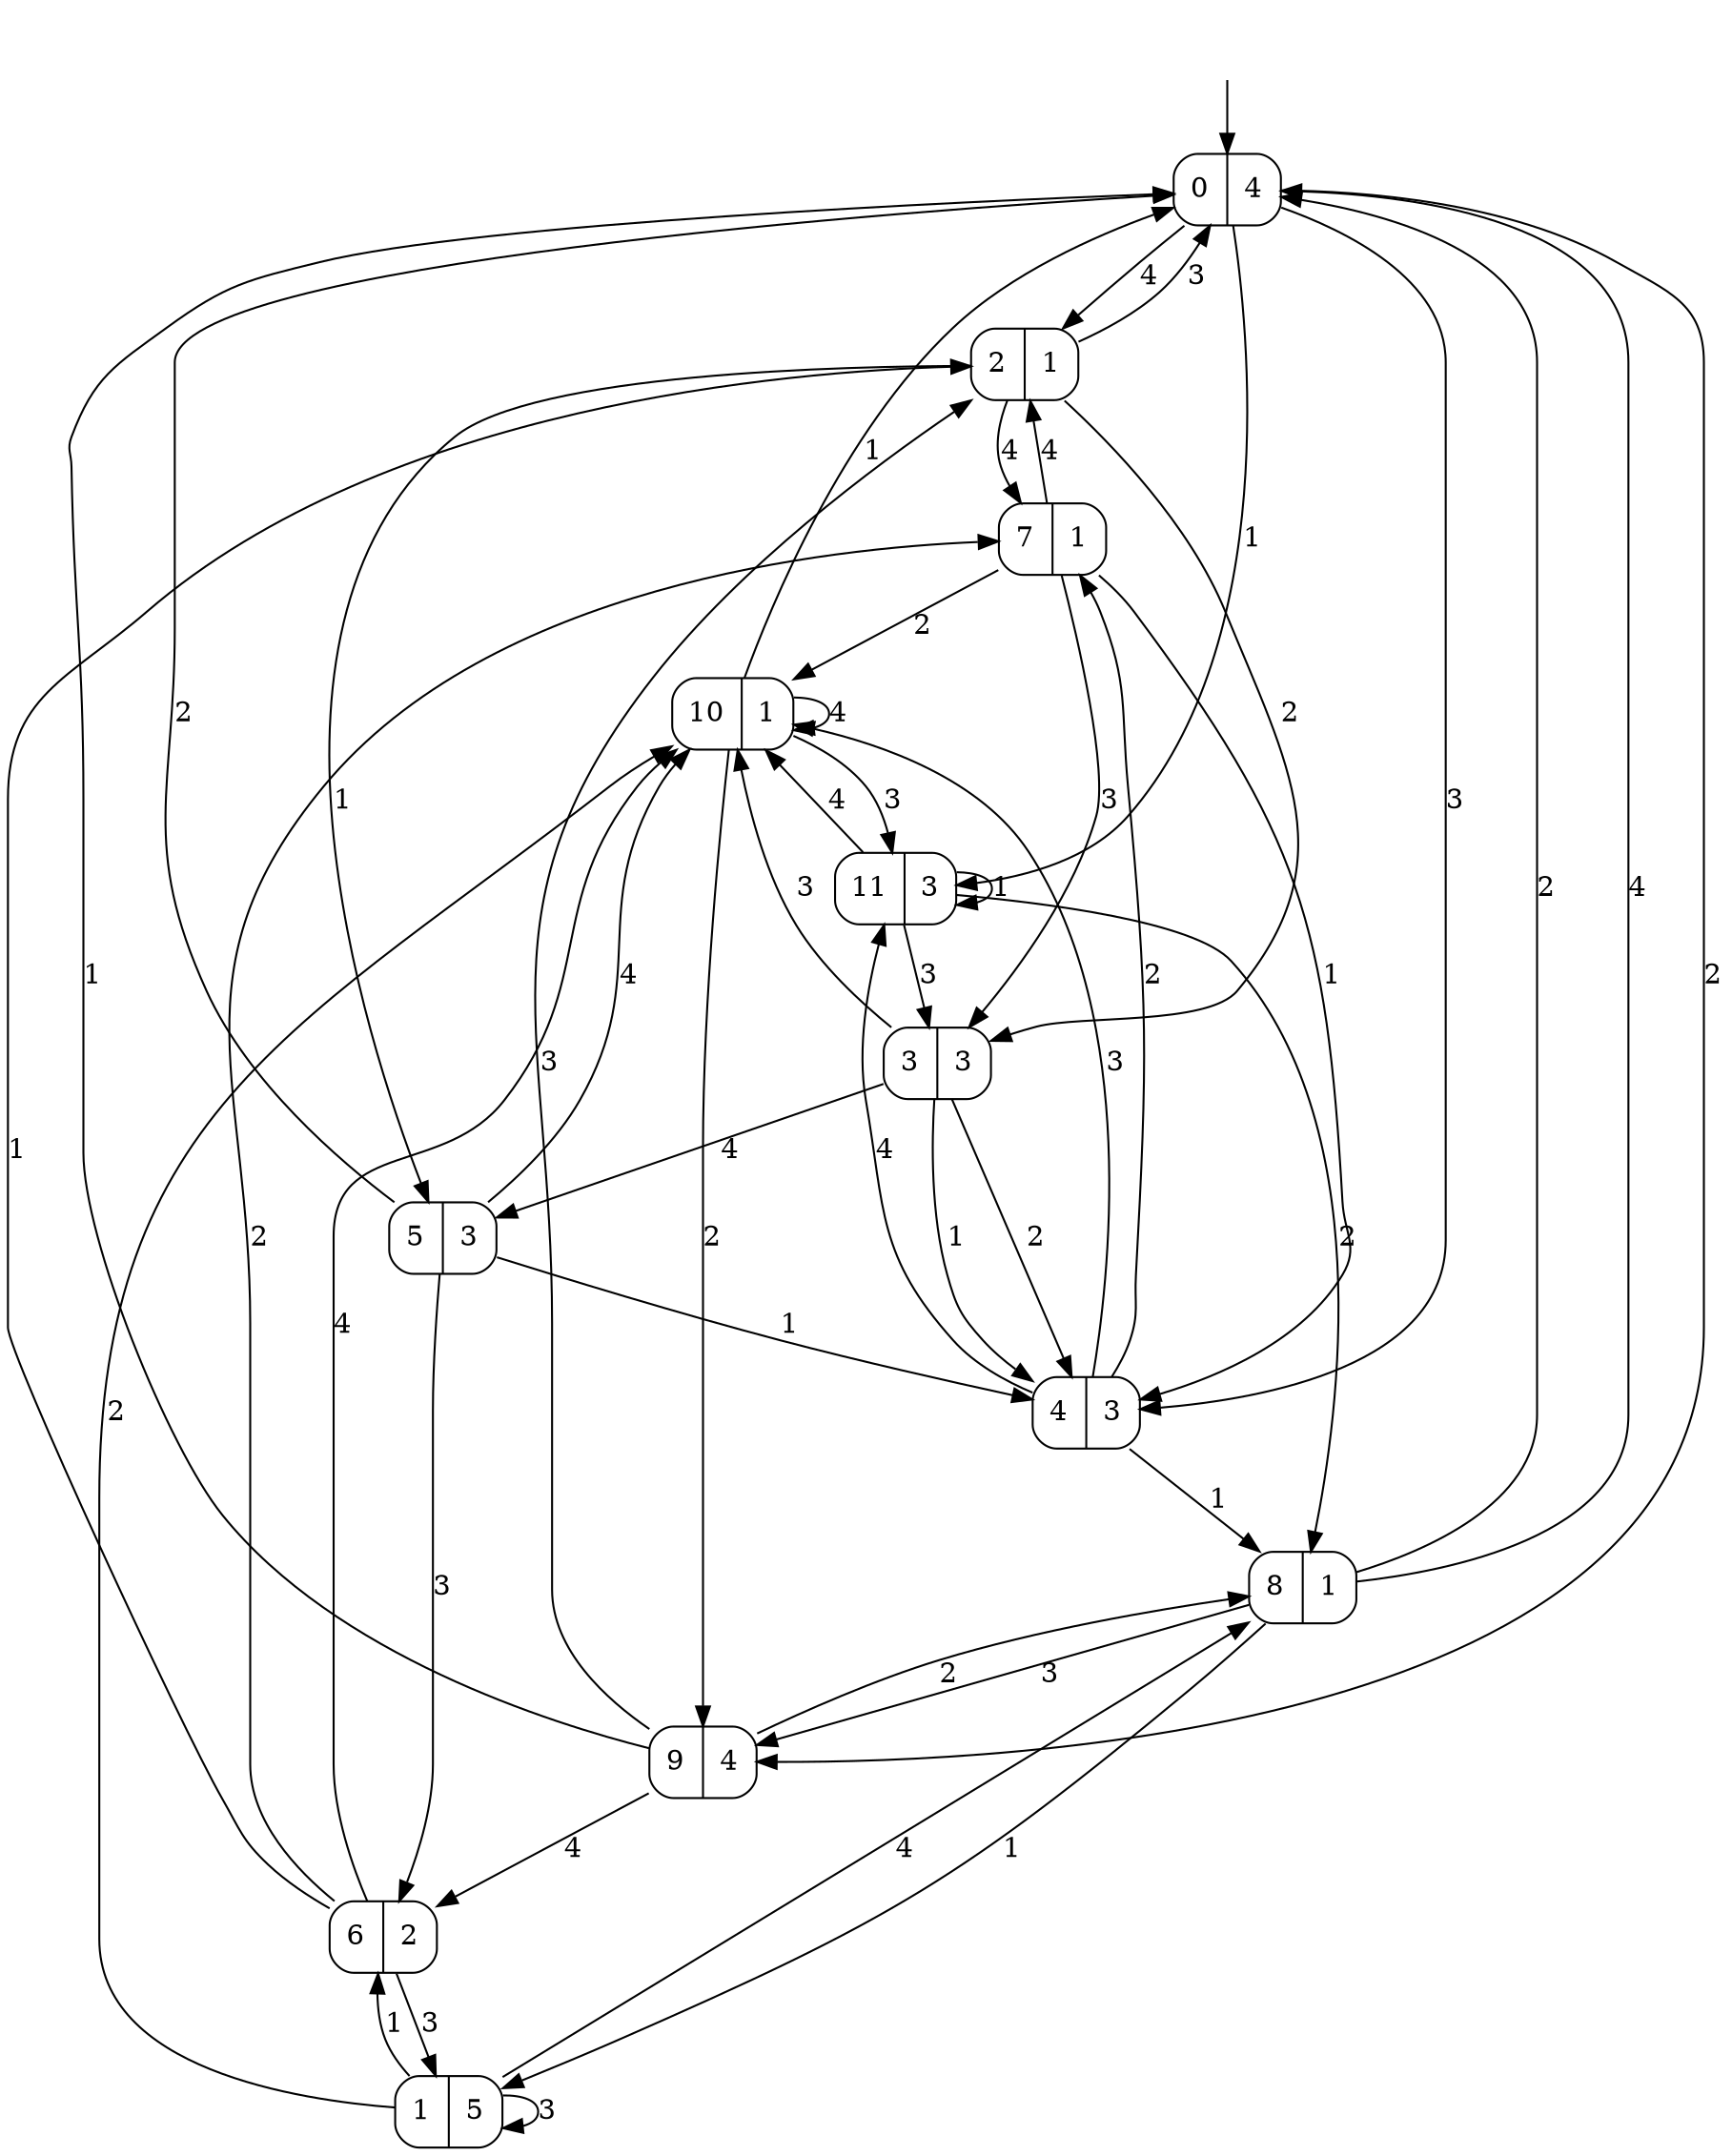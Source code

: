 digraph moore_size_12_inputs_4_output5_3 {
0 [label="0|4", shape=record, style=rounded];
1 [label="1|5", shape=record, style=rounded];
2 [label="2|1", shape=record, style=rounded];
3 [label="3|3", shape=record, style=rounded];
4 [label="4|3", shape=record, style=rounded];
5 [label="5|3", shape=record, style=rounded];
6 [label="6|2", shape=record, style=rounded];
7 [label="7|1", shape=record, style=rounded];
8 [label="8|1", shape=record, style=rounded];
9 [label="9|4", shape=record, style=rounded];
10 [label="10|1", shape=record, style=rounded];
11 [label="11|3", shape=record, style=rounded];
0 -> 11  [label=1];
0 -> 9  [label=2];
0 -> 4  [label=3];
0 -> 2  [label=4];
1 -> 6  [label=1];
1 -> 10  [label=2];
1 -> 1  [label=3];
1 -> 8  [label=4];
2 -> 5  [label=1];
2 -> 3  [label=2];
2 -> 0  [label=3];
2 -> 7  [label=4];
3 -> 4  [label=1];
3 -> 4  [label=2];
3 -> 10  [label=3];
3 -> 5  [label=4];
4 -> 8  [label=1];
4 -> 7  [label=2];
4 -> 10  [label=3];
4 -> 11  [label=4];
5 -> 4  [label=1];
5 -> 0  [label=2];
5 -> 6  [label=3];
5 -> 10  [label=4];
6 -> 2  [label=1];
6 -> 7  [label=2];
6 -> 1  [label=3];
6 -> 10  [label=4];
7 -> 4  [label=1];
7 -> 10  [label=2];
7 -> 3  [label=3];
7 -> 2  [label=4];
8 -> 1  [label=1];
8 -> 0  [label=2];
8 -> 9  [label=3];
8 -> 0  [label=4];
9 -> 0  [label=1];
9 -> 8  [label=2];
9 -> 2  [label=3];
9 -> 6  [label=4];
10 -> 0  [label=1];
10 -> 9  [label=2];
10 -> 11  [label=3];
10 -> 10  [label=4];
11 -> 11  [label=1];
11 -> 8  [label=2];
11 -> 3  [label=3];
11 -> 10  [label=4];
__start0 [label="", shape=none];
__start0 -> 0  [label=""];
}
